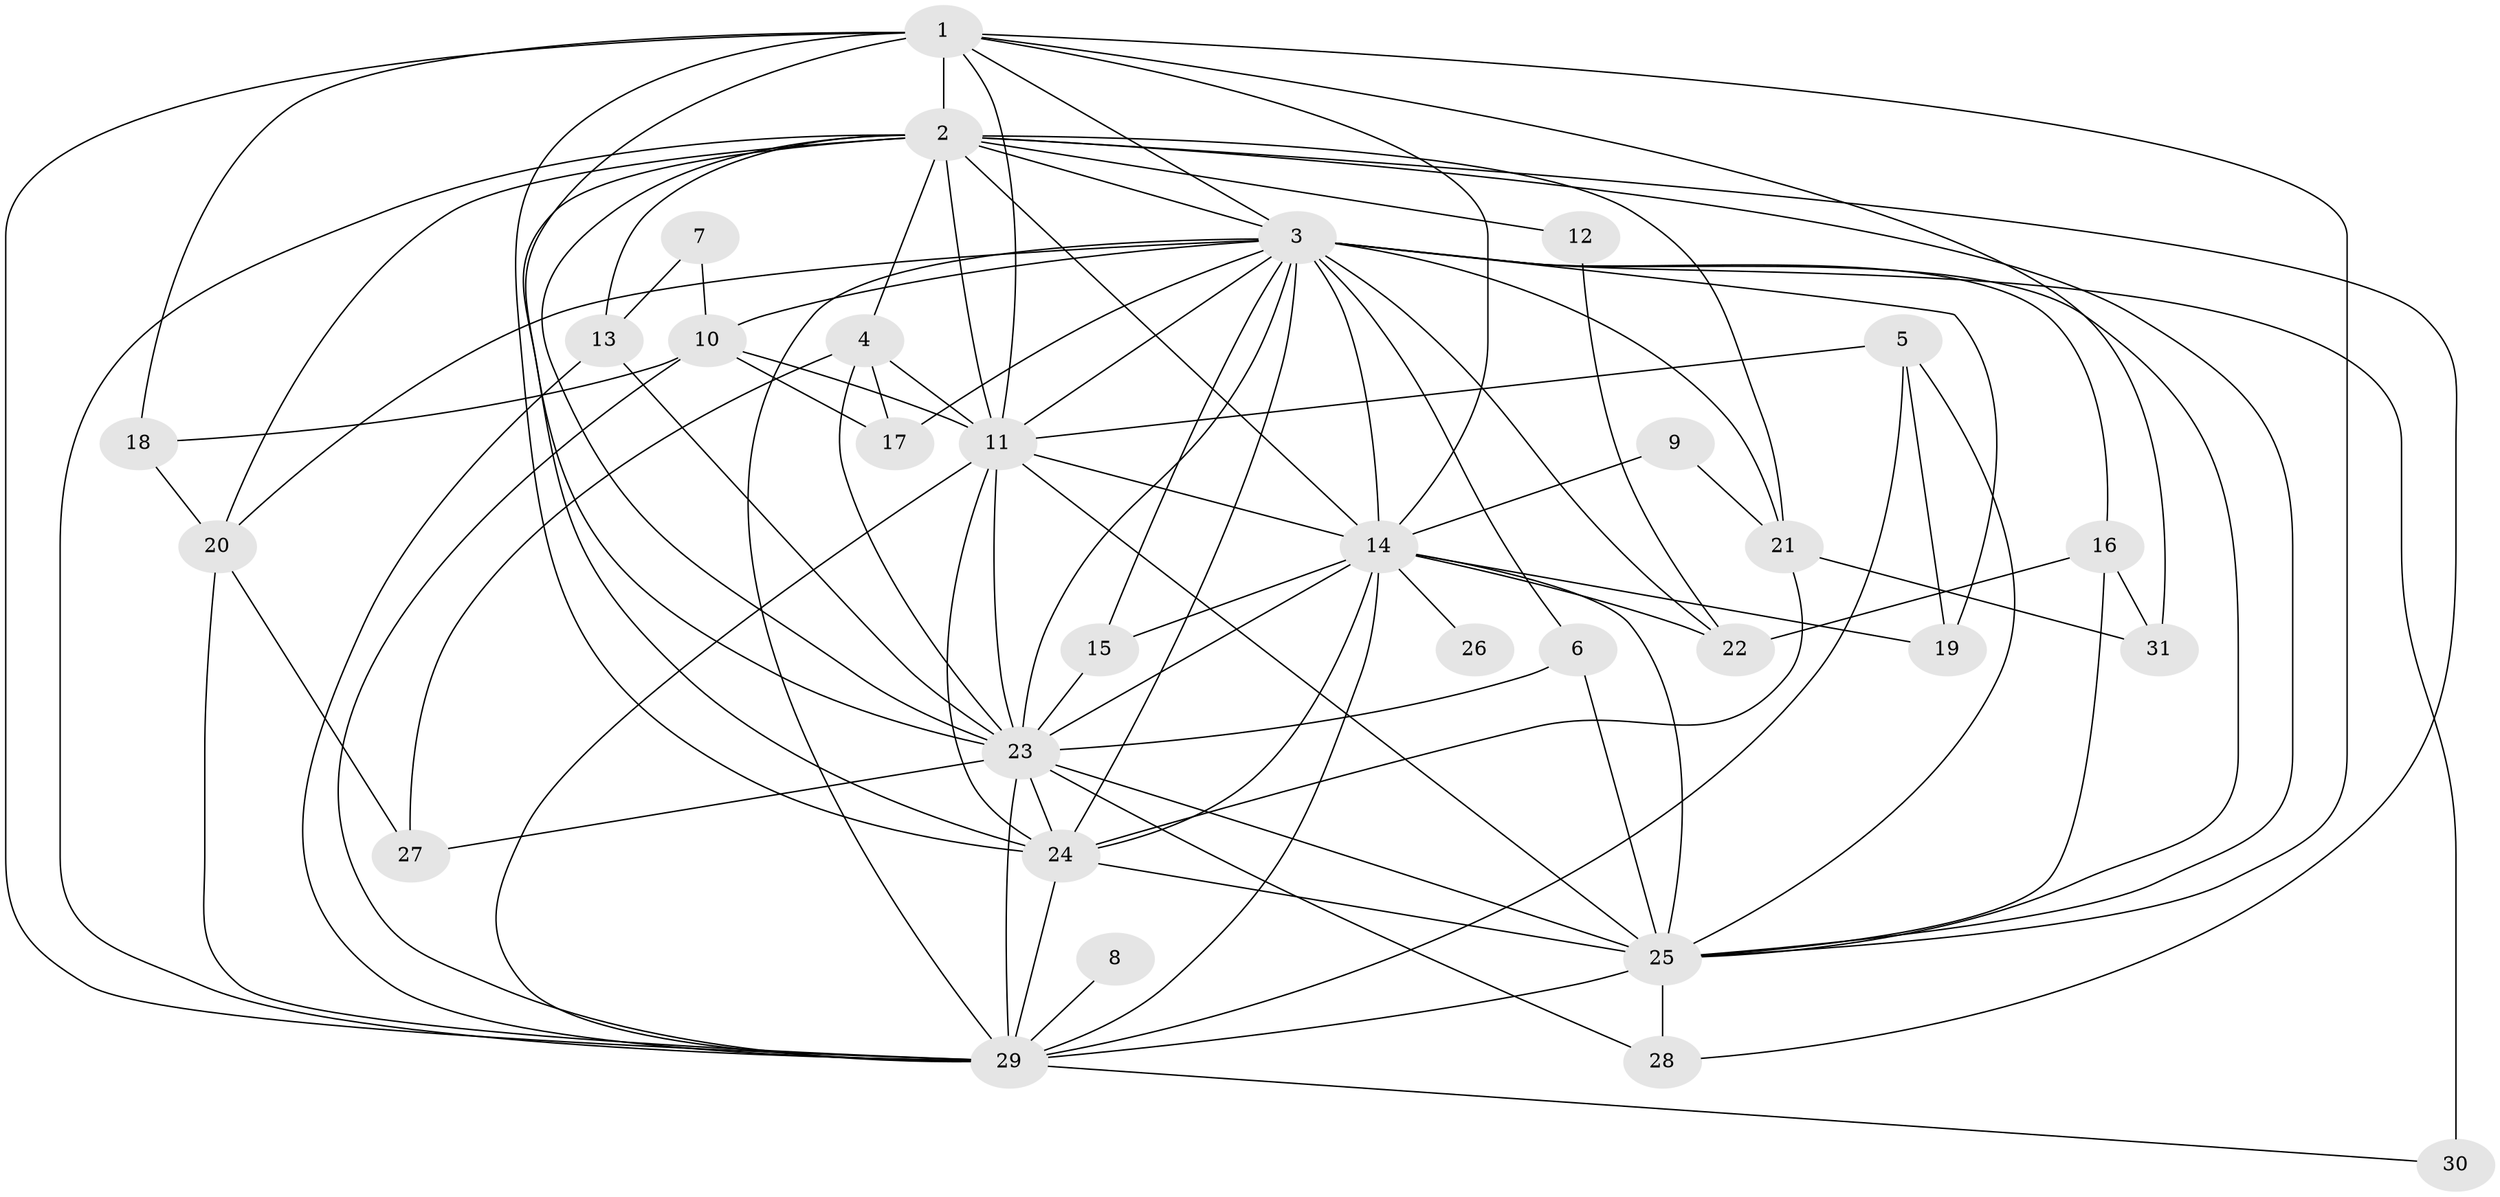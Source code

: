 // original degree distribution, {14: 0.03225806451612903, 16: 0.016129032258064516, 13: 0.03225806451612903, 10: 0.016129032258064516, 23: 0.016129032258064516, 24: 0.016129032258064516, 15: 0.016129032258064516, 19: 0.016129032258064516, 6: 0.04838709677419355, 5: 0.03225806451612903, 4: 0.03225806451612903, 3: 0.1774193548387097, 2: 0.5483870967741935}
// Generated by graph-tools (version 1.1) at 2025/01/03/09/25 03:01:21]
// undirected, 31 vertices, 93 edges
graph export_dot {
graph [start="1"]
  node [color=gray90,style=filled];
  1;
  2;
  3;
  4;
  5;
  6;
  7;
  8;
  9;
  10;
  11;
  12;
  13;
  14;
  15;
  16;
  17;
  18;
  19;
  20;
  21;
  22;
  23;
  24;
  25;
  26;
  27;
  28;
  29;
  30;
  31;
  1 -- 2 [weight=2.0];
  1 -- 3 [weight=2.0];
  1 -- 11 [weight=1.0];
  1 -- 14 [weight=1.0];
  1 -- 18 [weight=1.0];
  1 -- 23 [weight=2.0];
  1 -- 24 [weight=1.0];
  1 -- 25 [weight=1.0];
  1 -- 29 [weight=1.0];
  1 -- 31 [weight=1.0];
  2 -- 3 [weight=1.0];
  2 -- 4 [weight=1.0];
  2 -- 11 [weight=1.0];
  2 -- 12 [weight=1.0];
  2 -- 13 [weight=1.0];
  2 -- 14 [weight=1.0];
  2 -- 20 [weight=1.0];
  2 -- 21 [weight=1.0];
  2 -- 23 [weight=2.0];
  2 -- 24 [weight=1.0];
  2 -- 25 [weight=1.0];
  2 -- 28 [weight=1.0];
  2 -- 29 [weight=1.0];
  3 -- 6 [weight=1.0];
  3 -- 10 [weight=1.0];
  3 -- 11 [weight=2.0];
  3 -- 14 [weight=3.0];
  3 -- 15 [weight=1.0];
  3 -- 16 [weight=1.0];
  3 -- 17 [weight=1.0];
  3 -- 19 [weight=1.0];
  3 -- 20 [weight=1.0];
  3 -- 21 [weight=1.0];
  3 -- 22 [weight=1.0];
  3 -- 23 [weight=2.0];
  3 -- 24 [weight=1.0];
  3 -- 25 [weight=1.0];
  3 -- 29 [weight=1.0];
  3 -- 30 [weight=2.0];
  4 -- 11 [weight=1.0];
  4 -- 17 [weight=1.0];
  4 -- 23 [weight=1.0];
  4 -- 27 [weight=1.0];
  5 -- 11 [weight=1.0];
  5 -- 19 [weight=1.0];
  5 -- 25 [weight=1.0];
  5 -- 29 [weight=1.0];
  6 -- 23 [weight=1.0];
  6 -- 25 [weight=1.0];
  7 -- 10 [weight=1.0];
  7 -- 13 [weight=1.0];
  8 -- 29 [weight=1.0];
  9 -- 14 [weight=1.0];
  9 -- 21 [weight=1.0];
  10 -- 11 [weight=1.0];
  10 -- 17 [weight=1.0];
  10 -- 18 [weight=1.0];
  10 -- 29 [weight=1.0];
  11 -- 14 [weight=1.0];
  11 -- 23 [weight=2.0];
  11 -- 24 [weight=2.0];
  11 -- 25 [weight=1.0];
  11 -- 29 [weight=1.0];
  12 -- 22 [weight=1.0];
  13 -- 23 [weight=1.0];
  13 -- 29 [weight=1.0];
  14 -- 15 [weight=1.0];
  14 -- 19 [weight=1.0];
  14 -- 22 [weight=2.0];
  14 -- 23 [weight=3.0];
  14 -- 24 [weight=1.0];
  14 -- 25 [weight=2.0];
  14 -- 26 [weight=1.0];
  14 -- 29 [weight=3.0];
  15 -- 23 [weight=1.0];
  16 -- 22 [weight=1.0];
  16 -- 25 [weight=1.0];
  16 -- 31 [weight=1.0];
  18 -- 20 [weight=1.0];
  20 -- 27 [weight=1.0];
  20 -- 29 [weight=1.0];
  21 -- 24 [weight=2.0];
  21 -- 31 [weight=1.0];
  23 -- 24 [weight=2.0];
  23 -- 25 [weight=2.0];
  23 -- 27 [weight=1.0];
  23 -- 28 [weight=1.0];
  23 -- 29 [weight=2.0];
  24 -- 25 [weight=1.0];
  24 -- 29 [weight=2.0];
  25 -- 28 [weight=1.0];
  25 -- 29 [weight=1.0];
  29 -- 30 [weight=1.0];
}
